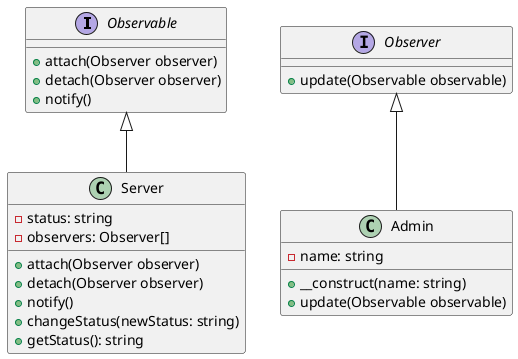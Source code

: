 @startuml

interface Observable {
    +attach(Observer observer)
    +detach(Observer observer)
    +notify()
}

interface Observer {
    +update(Observable observable)
}

class Server {
    -status: string
    -observers: Observer[]
    +attach(Observer observer)
    +detach(Observer observer)
    +notify()
    +changeStatus(newStatus: string)
    +getStatus(): string
}

class Admin {
    -name: string
    +__construct(name: string)
    +update(Observable observable)
}

Observable <|-- Server
Observer <|-- Admin

@enduml